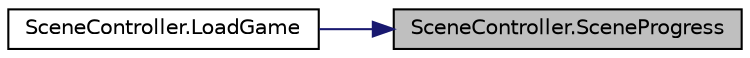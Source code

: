 digraph "SceneController.SceneProgress"
{
 // INTERACTIVE_SVG=YES
 // LATEX_PDF_SIZE
  edge [fontname="Helvetica",fontsize="10",labelfontname="Helvetica",labelfontsize="10"];
  node [fontname="Helvetica",fontsize="10",shape=record];
  rankdir="RL";
  Node1 [label="SceneController.SceneProgress",height=0.2,width=0.4,color="black", fillcolor="grey75", style="filled", fontcolor="black",tooltip="Loads the ingame scene."];
  Node1 -> Node2 [dir="back",color="midnightblue",fontsize="10",style="solid",fontname="Helvetica"];
  Node2 [label="SceneController.LoadGame",height=0.2,width=0.4,color="black", fillcolor="white", style="filled",URL="$class_scene_controller.html#ab4c9c8564748875f4eb983c861783716",tooltip="This will load the game scene in the background showing the loading screen."];
}
